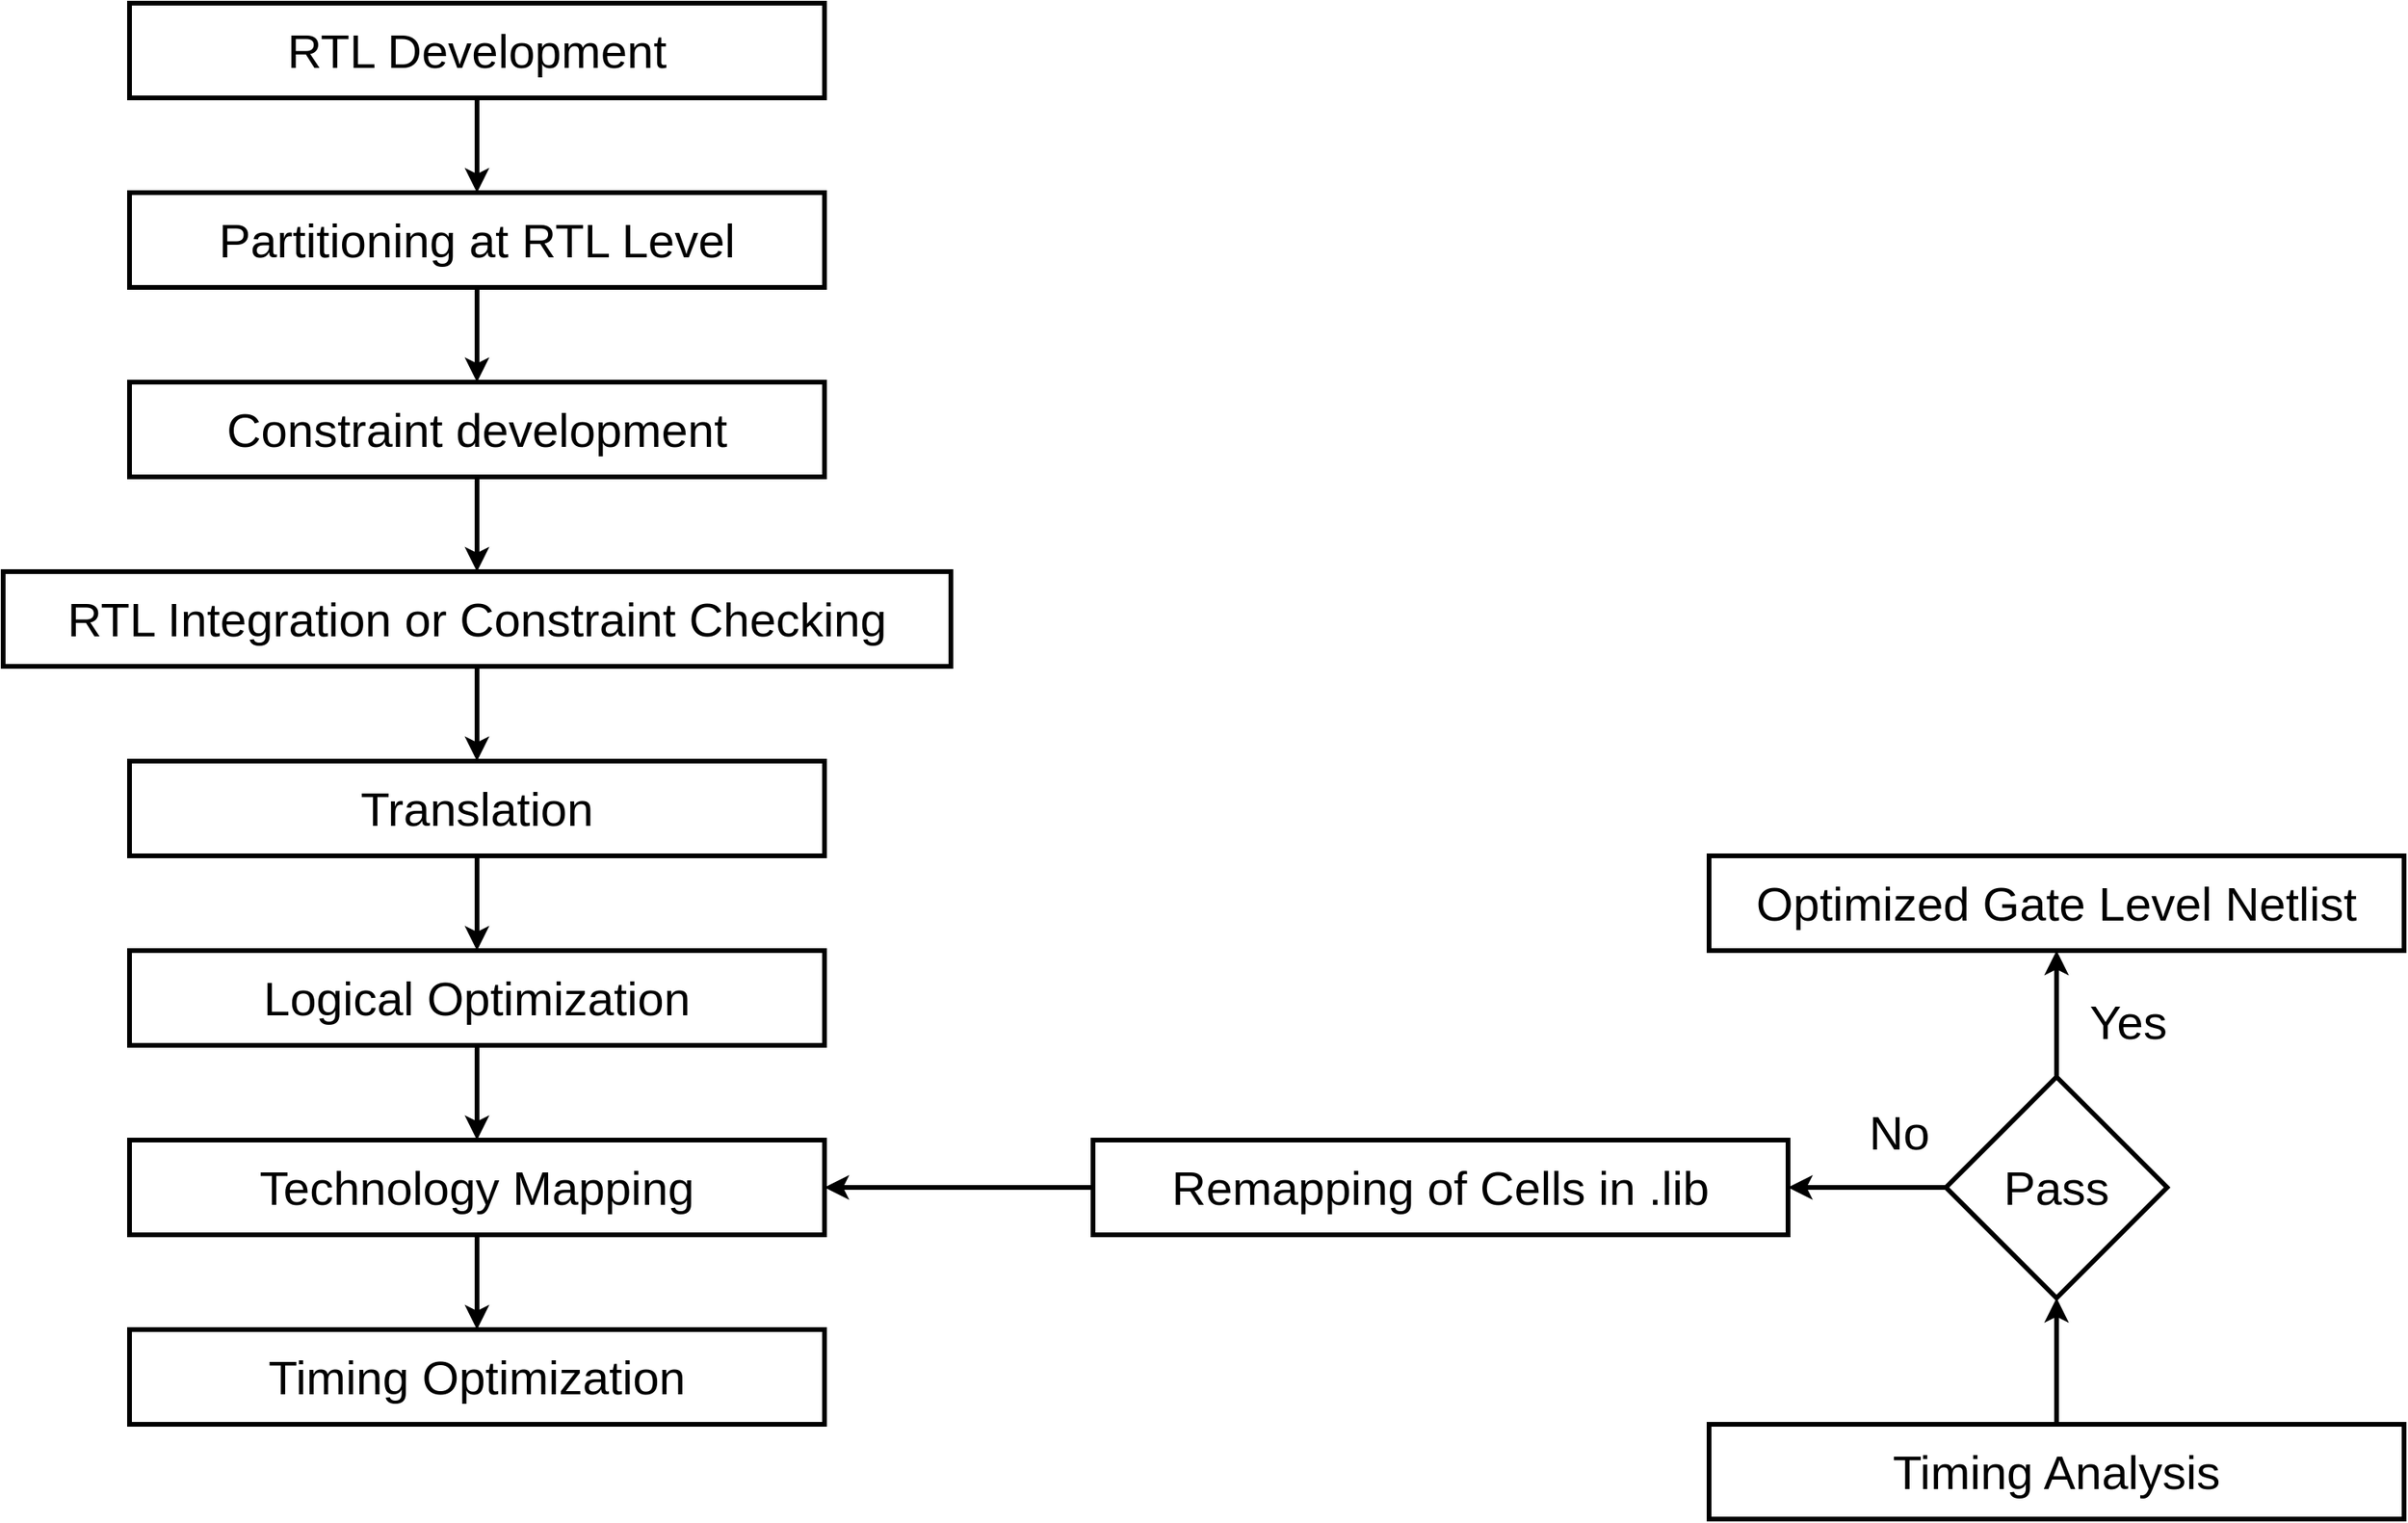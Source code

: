 <mxfile version="26.2.12">
  <diagram name="Page-1" id="bJqPYgrTQwcSjoSEg0IW">
    <mxGraphModel dx="2320" dy="1382" grid="1" gridSize="10" guides="1" tooltips="1" connect="1" arrows="1" fold="1" page="1" pageScale="1" pageWidth="850" pageHeight="1100" math="0" shadow="0">
      <root>
        <mxCell id="0" />
        <mxCell id="1" parent="0" />
        <mxCell id="OD1O5oSfDTHdxWuwRueR-9" value="" style="edgeStyle=orthogonalEdgeStyle;rounded=0;orthogonalLoop=1;jettySize=auto;html=1;strokeWidth=3;" edge="1" parent="1" source="OD1O5oSfDTHdxWuwRueR-1" target="OD1O5oSfDTHdxWuwRueR-2">
          <mxGeometry relative="1" as="geometry" />
        </mxCell>
        <mxCell id="OD1O5oSfDTHdxWuwRueR-1" value="RTL Development" style="rounded=0;whiteSpace=wrap;html=1;fontSize=30;strokeWidth=3;" vertex="1" parent="1">
          <mxGeometry x="240" y="120" width="440" height="60" as="geometry" />
        </mxCell>
        <mxCell id="OD1O5oSfDTHdxWuwRueR-10" value="" style="edgeStyle=orthogonalEdgeStyle;rounded=0;orthogonalLoop=1;jettySize=auto;html=1;strokeWidth=3;" edge="1" parent="1" source="OD1O5oSfDTHdxWuwRueR-2" target="OD1O5oSfDTHdxWuwRueR-3">
          <mxGeometry relative="1" as="geometry" />
        </mxCell>
        <mxCell id="OD1O5oSfDTHdxWuwRueR-2" value="Partitioning at RTL Level" style="rounded=0;whiteSpace=wrap;html=1;fontSize=30;strokeWidth=3;" vertex="1" parent="1">
          <mxGeometry x="240" y="240" width="440" height="60" as="geometry" />
        </mxCell>
        <mxCell id="OD1O5oSfDTHdxWuwRueR-11" value="" style="edgeStyle=orthogonalEdgeStyle;rounded=0;orthogonalLoop=1;jettySize=auto;html=1;strokeWidth=3;" edge="1" parent="1" source="OD1O5oSfDTHdxWuwRueR-3" target="OD1O5oSfDTHdxWuwRueR-4">
          <mxGeometry relative="1" as="geometry" />
        </mxCell>
        <mxCell id="OD1O5oSfDTHdxWuwRueR-3" value="Constraint development" style="rounded=0;whiteSpace=wrap;html=1;fontSize=30;strokeWidth=3;" vertex="1" parent="1">
          <mxGeometry x="240" y="360" width="440" height="60" as="geometry" />
        </mxCell>
        <mxCell id="OD1O5oSfDTHdxWuwRueR-12" value="" style="edgeStyle=orthogonalEdgeStyle;rounded=0;orthogonalLoop=1;jettySize=auto;html=1;strokeWidth=3;" edge="1" parent="1" source="OD1O5oSfDTHdxWuwRueR-4" target="OD1O5oSfDTHdxWuwRueR-5">
          <mxGeometry relative="1" as="geometry" />
        </mxCell>
        <mxCell id="OD1O5oSfDTHdxWuwRueR-4" value="RTL Integration or Constraint Checking" style="rounded=0;whiteSpace=wrap;html=1;fontSize=30;strokeWidth=3;" vertex="1" parent="1">
          <mxGeometry x="160" y="480" width="600" height="60" as="geometry" />
        </mxCell>
        <mxCell id="OD1O5oSfDTHdxWuwRueR-13" value="" style="edgeStyle=orthogonalEdgeStyle;rounded=0;orthogonalLoop=1;jettySize=auto;html=1;strokeWidth=3;" edge="1" parent="1" source="OD1O5oSfDTHdxWuwRueR-5" target="OD1O5oSfDTHdxWuwRueR-6">
          <mxGeometry relative="1" as="geometry" />
        </mxCell>
        <mxCell id="OD1O5oSfDTHdxWuwRueR-5" value="Translation" style="rounded=0;whiteSpace=wrap;html=1;fontSize=30;strokeWidth=3;" vertex="1" parent="1">
          <mxGeometry x="240" y="600" width="440" height="60" as="geometry" />
        </mxCell>
        <mxCell id="OD1O5oSfDTHdxWuwRueR-14" value="" style="edgeStyle=orthogonalEdgeStyle;rounded=0;orthogonalLoop=1;jettySize=auto;html=1;strokeWidth=3;" edge="1" parent="1" source="OD1O5oSfDTHdxWuwRueR-6" target="OD1O5oSfDTHdxWuwRueR-7">
          <mxGeometry relative="1" as="geometry" />
        </mxCell>
        <mxCell id="OD1O5oSfDTHdxWuwRueR-6" value="Logical Optimization" style="rounded=0;whiteSpace=wrap;html=1;fontSize=30;strokeWidth=3;" vertex="1" parent="1">
          <mxGeometry x="240" y="720" width="440" height="60" as="geometry" />
        </mxCell>
        <mxCell id="OD1O5oSfDTHdxWuwRueR-15" value="" style="edgeStyle=orthogonalEdgeStyle;rounded=0;orthogonalLoop=1;jettySize=auto;html=1;strokeWidth=3;" edge="1" parent="1" source="OD1O5oSfDTHdxWuwRueR-7" target="OD1O5oSfDTHdxWuwRueR-8">
          <mxGeometry relative="1" as="geometry" />
        </mxCell>
        <mxCell id="OD1O5oSfDTHdxWuwRueR-7" value="Technology Mapping" style="rounded=0;whiteSpace=wrap;html=1;fontSize=30;strokeWidth=3;" vertex="1" parent="1">
          <mxGeometry x="240" y="840" width="440" height="60" as="geometry" />
        </mxCell>
        <mxCell id="OD1O5oSfDTHdxWuwRueR-8" value="Timing Optimization" style="rounded=0;whiteSpace=wrap;html=1;fontSize=30;strokeWidth=3;" vertex="1" parent="1">
          <mxGeometry x="240" y="960" width="440" height="60" as="geometry" />
        </mxCell>
        <mxCell id="OD1O5oSfDTHdxWuwRueR-20" value="" style="edgeStyle=orthogonalEdgeStyle;rounded=0;orthogonalLoop=1;jettySize=auto;html=1;strokeWidth=3;" edge="1" parent="1" source="OD1O5oSfDTHdxWuwRueR-16" target="OD1O5oSfDTHdxWuwRueR-18">
          <mxGeometry relative="1" as="geometry" />
        </mxCell>
        <mxCell id="OD1O5oSfDTHdxWuwRueR-16" value="Timing Analysis" style="rounded=0;whiteSpace=wrap;html=1;fontSize=30;strokeWidth=3;" vertex="1" parent="1">
          <mxGeometry x="1240" y="1020" width="440" height="60" as="geometry" />
        </mxCell>
        <mxCell id="OD1O5oSfDTHdxWuwRueR-17" value="Optimized Gate Level Netlist" style="rounded=0;whiteSpace=wrap;html=1;fontSize=30;strokeWidth=3;" vertex="1" parent="1">
          <mxGeometry x="1240" y="660" width="440" height="60" as="geometry" />
        </mxCell>
        <mxCell id="OD1O5oSfDTHdxWuwRueR-19" value="" style="edgeStyle=orthogonalEdgeStyle;rounded=0;orthogonalLoop=1;jettySize=auto;html=1;strokeWidth=3;" edge="1" parent="1" source="OD1O5oSfDTHdxWuwRueR-18" target="OD1O5oSfDTHdxWuwRueR-17">
          <mxGeometry relative="1" as="geometry" />
        </mxCell>
        <mxCell id="OD1O5oSfDTHdxWuwRueR-22" value="" style="edgeStyle=orthogonalEdgeStyle;rounded=0;orthogonalLoop=1;jettySize=auto;html=1;strokeWidth=3;" edge="1" parent="1" source="OD1O5oSfDTHdxWuwRueR-18" target="OD1O5oSfDTHdxWuwRueR-21">
          <mxGeometry relative="1" as="geometry" />
        </mxCell>
        <mxCell id="OD1O5oSfDTHdxWuwRueR-18" value="Pass" style="rhombus;whiteSpace=wrap;html=1;strokeWidth=3;fontSize=30;" vertex="1" parent="1">
          <mxGeometry x="1390" y="800" width="140" height="140" as="geometry" />
        </mxCell>
        <mxCell id="OD1O5oSfDTHdxWuwRueR-25" style="edgeStyle=orthogonalEdgeStyle;rounded=0;orthogonalLoop=1;jettySize=auto;html=1;entryX=1;entryY=0.5;entryDx=0;entryDy=0;strokeWidth=3;" edge="1" parent="1" source="OD1O5oSfDTHdxWuwRueR-21" target="OD1O5oSfDTHdxWuwRueR-7">
          <mxGeometry relative="1" as="geometry" />
        </mxCell>
        <mxCell id="OD1O5oSfDTHdxWuwRueR-21" value="Remapping of Cells in .lib" style="rounded=0;whiteSpace=wrap;html=1;fontSize=30;strokeWidth=3;" vertex="1" parent="1">
          <mxGeometry x="850" y="840" width="440" height="60" as="geometry" />
        </mxCell>
        <mxCell id="OD1O5oSfDTHdxWuwRueR-23" value="Yes" style="text;html=1;align=center;verticalAlign=middle;resizable=0;points=[];autosize=1;strokeColor=none;fillColor=none;fontSize=30;" vertex="1" parent="1">
          <mxGeometry x="1470" y="740" width="70" height="50" as="geometry" />
        </mxCell>
        <mxCell id="OD1O5oSfDTHdxWuwRueR-24" value="No" style="text;html=1;align=center;verticalAlign=middle;resizable=0;points=[];autosize=1;strokeColor=none;fillColor=none;fontSize=30;" vertex="1" parent="1">
          <mxGeometry x="1330" y="810" width="60" height="50" as="geometry" />
        </mxCell>
      </root>
    </mxGraphModel>
  </diagram>
</mxfile>
